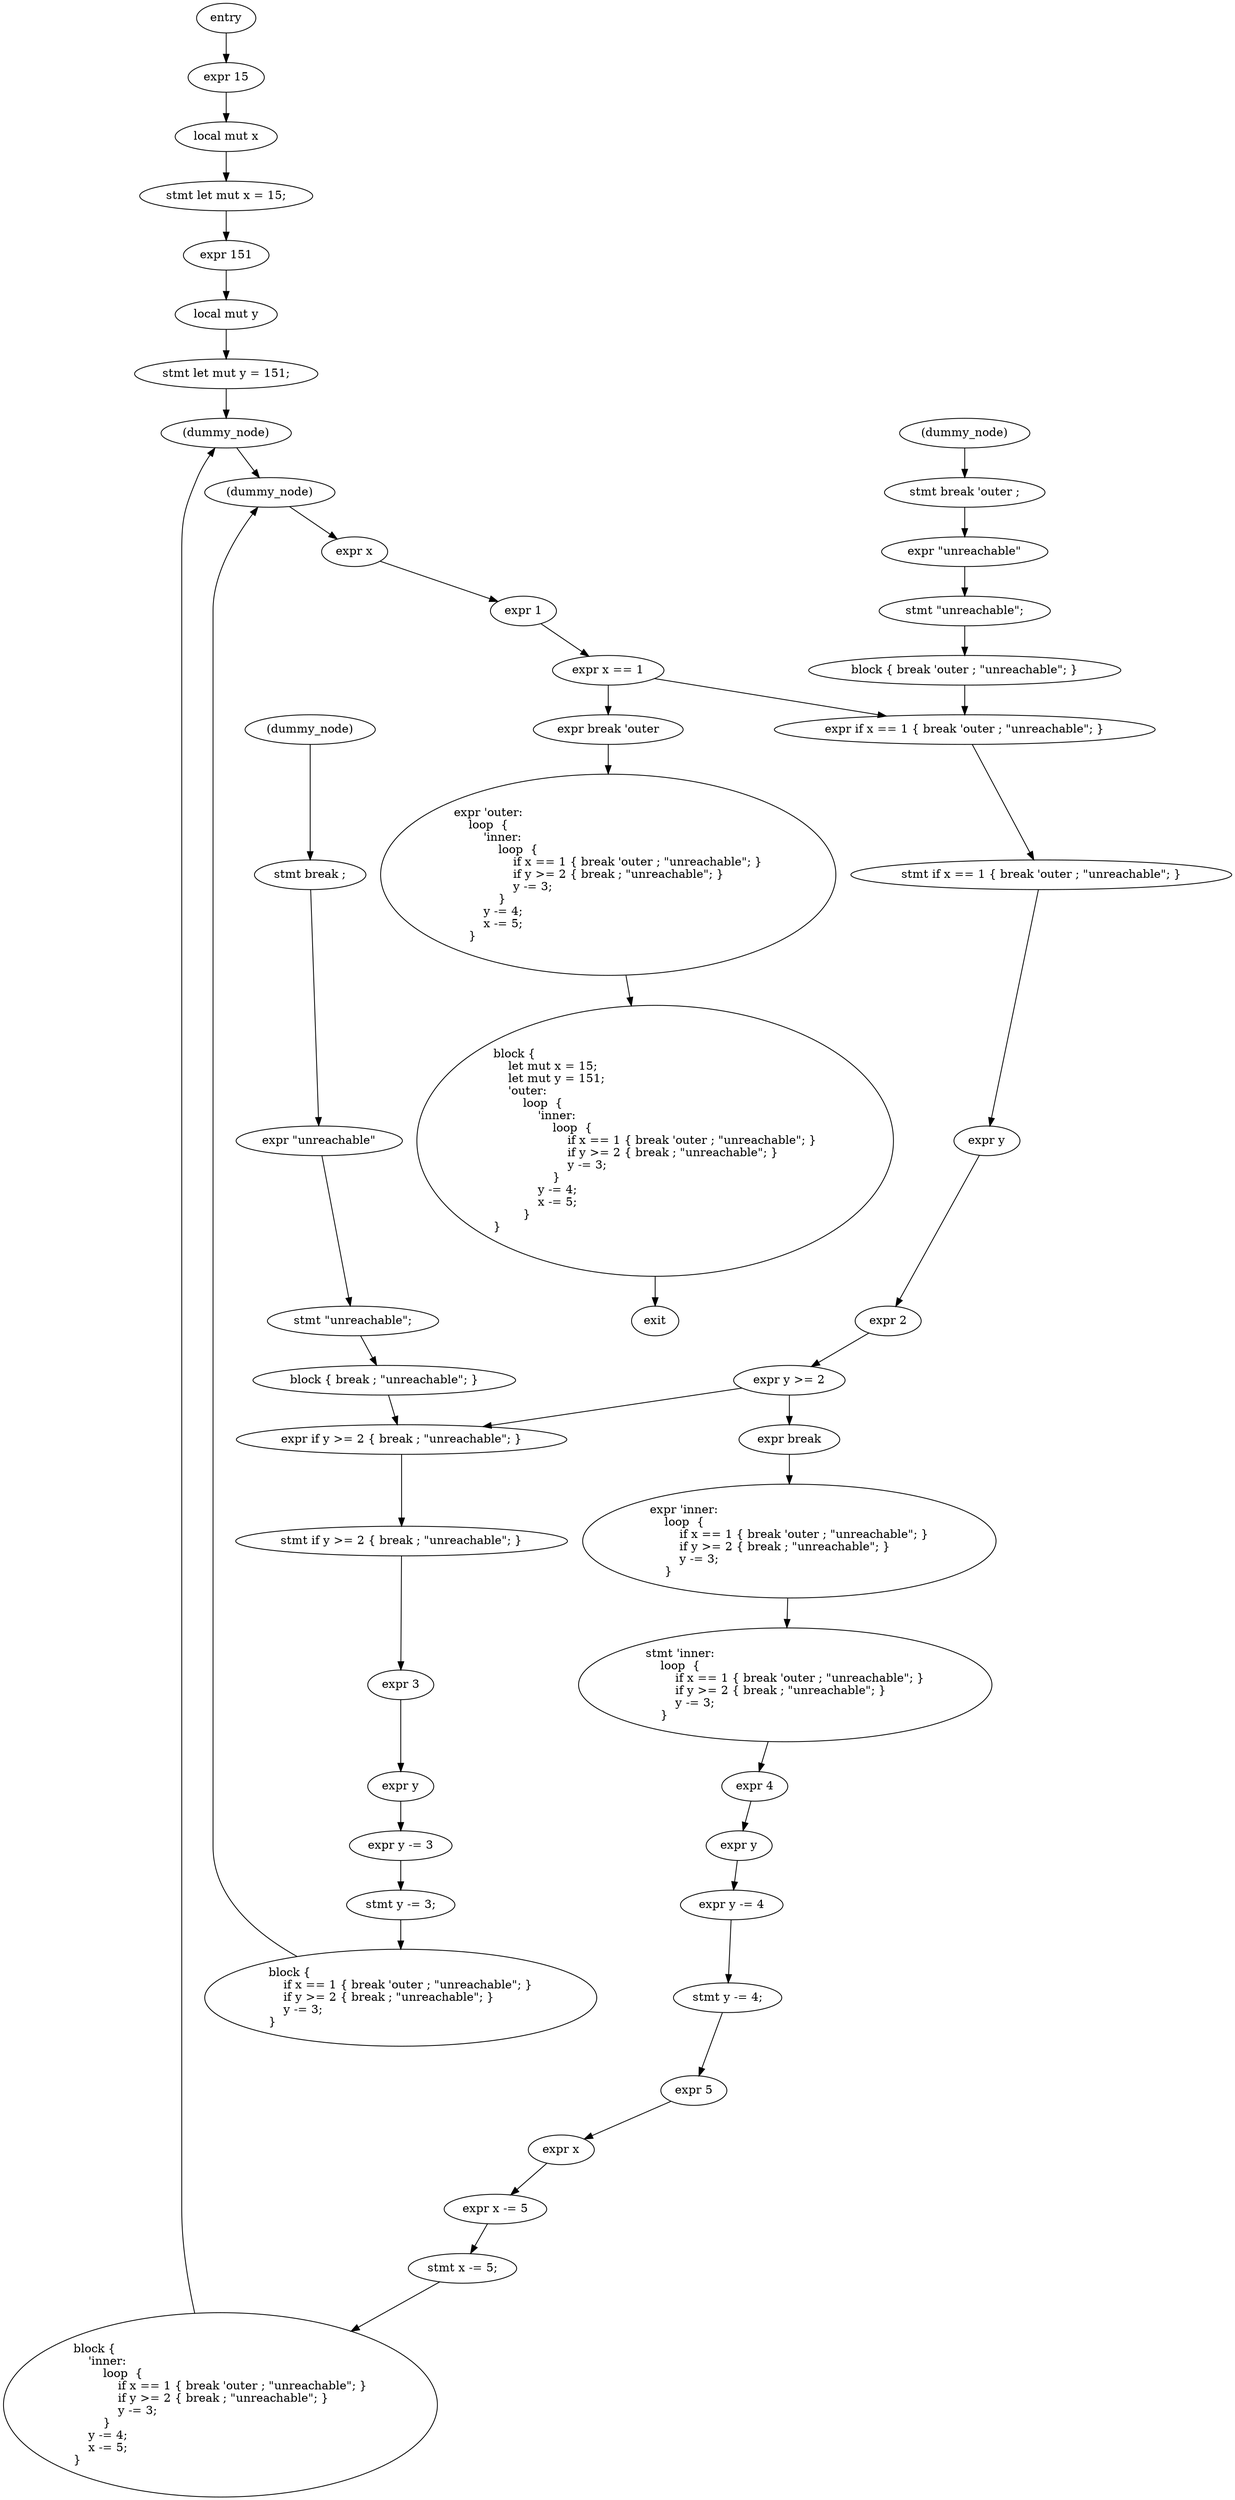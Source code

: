 digraph block {
    N0[label="entry"];
    N1[label="exit"];
    N2[label="expr 15"];
    N3[label="local mut x"];
    N4[label="stmt let mut x = 15;"];
    N5[label="expr 151"];
    N6[label="local mut y"];
    N7[label="stmt let mut y = 151;"];
    N8[label="(dummy_node)"];
    N9[label="expr \'outer:\l    loop  {\l        \'inner:\l            loop  {\l                if x == 1 { break \'outer ; \"unreachable\"; }\l                if y >= 2 { break ; \"unreachable\"; }\l                y -= 3;\l            }\l        y -= 4;\l        x -= 5;\l    }\l"];
    N10[label="(dummy_node)"];
    N11[label="expr \'inner:\l    loop  {\l        if x == 1 { break \'outer ; \"unreachable\"; }\l        if y >= 2 { break ; \"unreachable\"; }\l        y -= 3;\l    }\l"];
    N12[label="expr x"];
    N13[label="expr 1"];
    N14[label="expr x == 1"];
    N15[label="expr break \'outer"];
    N16[label="(dummy_node)"];
    N17[label="stmt break \'outer ;"];
    N18[label="expr \"unreachable\""];
    N19[label="stmt \"unreachable\";"];
    N20[label="block { break \'outer ; \"unreachable\"; }"];
    N21[label="expr if x == 1 { break \'outer ; \"unreachable\"; }"];
    N22[label="stmt if x == 1 { break \'outer ; \"unreachable\"; }"];
    N23[label="expr y"];
    N24[label="expr 2"];
    N25[label="expr y >= 2"];
    N26[label="expr break"];
    N27[label="(dummy_node)"];
    N28[label="stmt break ;"];
    N29[label="expr \"unreachable\""];
    N30[label="stmt \"unreachable\";"];
    N31[label="block { break ; \"unreachable\"; }"];
    N32[label="expr if y >= 2 { break ; \"unreachable\"; }"];
    N33[label="stmt if y >= 2 { break ; \"unreachable\"; }"];
    N34[label="expr 3"];
    N35[label="expr y"];
    N36[label="expr y -= 3"];
    N37[label="stmt y -= 3;"];
    N38[label="block {\l    if x == 1 { break \'outer ; \"unreachable\"; }\l    if y >= 2 { break ; \"unreachable\"; }\l    y -= 3;\l}\l"];
    N39[label="stmt \'inner:\l    loop  {\l        if x == 1 { break \'outer ; \"unreachable\"; }\l        if y >= 2 { break ; \"unreachable\"; }\l        y -= 3;\l    }\l"];
    N40[label="expr 4"];
    N41[label="expr y"];
    N42[label="expr y -= 4"];
    N43[label="stmt y -= 4;"];
    N44[label="expr 5"];
    N45[label="expr x"];
    N46[label="expr x -= 5"];
    N47[label="stmt x -= 5;"];
    N48[label="block {\l    \'inner:\l        loop  {\l            if x == 1 { break \'outer ; \"unreachable\"; }\l            if y >= 2 { break ; \"unreachable\"; }\l            y -= 3;\l        }\l    y -= 4;\l    x -= 5;\l}\l"];
    N49[label="block {\l    let mut x = 15;\l    let mut y = 151;\l    \'outer:\l        loop  {\l            \'inner:\l                loop  {\l                    if x == 1 { break \'outer ; \"unreachable\"; }\l                    if y >= 2 { break ; \"unreachable\"; }\l                    y -= 3;\l                }\l            y -= 4;\l            x -= 5;\l        }\l}\l"];
    N0 -> N2;
    N2 -> N3;
    N3 -> N4;
    N4 -> N5;
    N5 -> N6;
    N6 -> N7;
    N7 -> N8;
    N8 -> N10;
    N10 -> N12;
    N12 -> N13;
    N13 -> N14;
    N14 -> N15;
    N15 -> N9;
    N16 -> N17;
    N17 -> N18;
    N18 -> N19;
    N19 -> N20;
    N14 -> N21;
    N20 -> N21;
    N21 -> N22;
    N22 -> N23;
    N23 -> N24;
    N24 -> N25;
    N25 -> N26;
    N26 -> N11;
    N27 -> N28;
    N28 -> N29;
    N29 -> N30;
    N30 -> N31;
    N25 -> N32;
    N31 -> N32;
    N32 -> N33;
    N33 -> N34;
    N34 -> N35;
    N35 -> N36;
    N36 -> N37;
    N37 -> N38;
    N38 -> N10;
    N11 -> N39;
    N39 -> N40;
    N40 -> N41;
    N41 -> N42;
    N42 -> N43;
    N43 -> N44;
    N44 -> N45;
    N45 -> N46;
    N46 -> N47;
    N47 -> N48;
    N48 -> N8;
    N9 -> N49;
    N49 -> N1;
}
